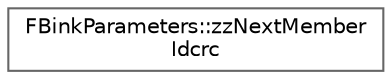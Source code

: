 digraph "Graphical Class Hierarchy"
{
 // INTERACTIVE_SVG=YES
 // LATEX_PDF_SIZE
  bgcolor="transparent";
  edge [fontname=Helvetica,fontsize=10,labelfontname=Helvetica,labelfontsize=10];
  node [fontname=Helvetica,fontsize=10,shape=box,height=0.2,width=0.4];
  rankdir="LR";
  Node0 [id="Node000000",label="FBinkParameters::zzNextMember\lIdcrc",height=0.2,width=0.4,color="grey40", fillcolor="white", style="filled",URL="$d9/dfb/structFBinkParameters_1_1zzNextMemberIdcrc.html",tooltip=" "];
}
